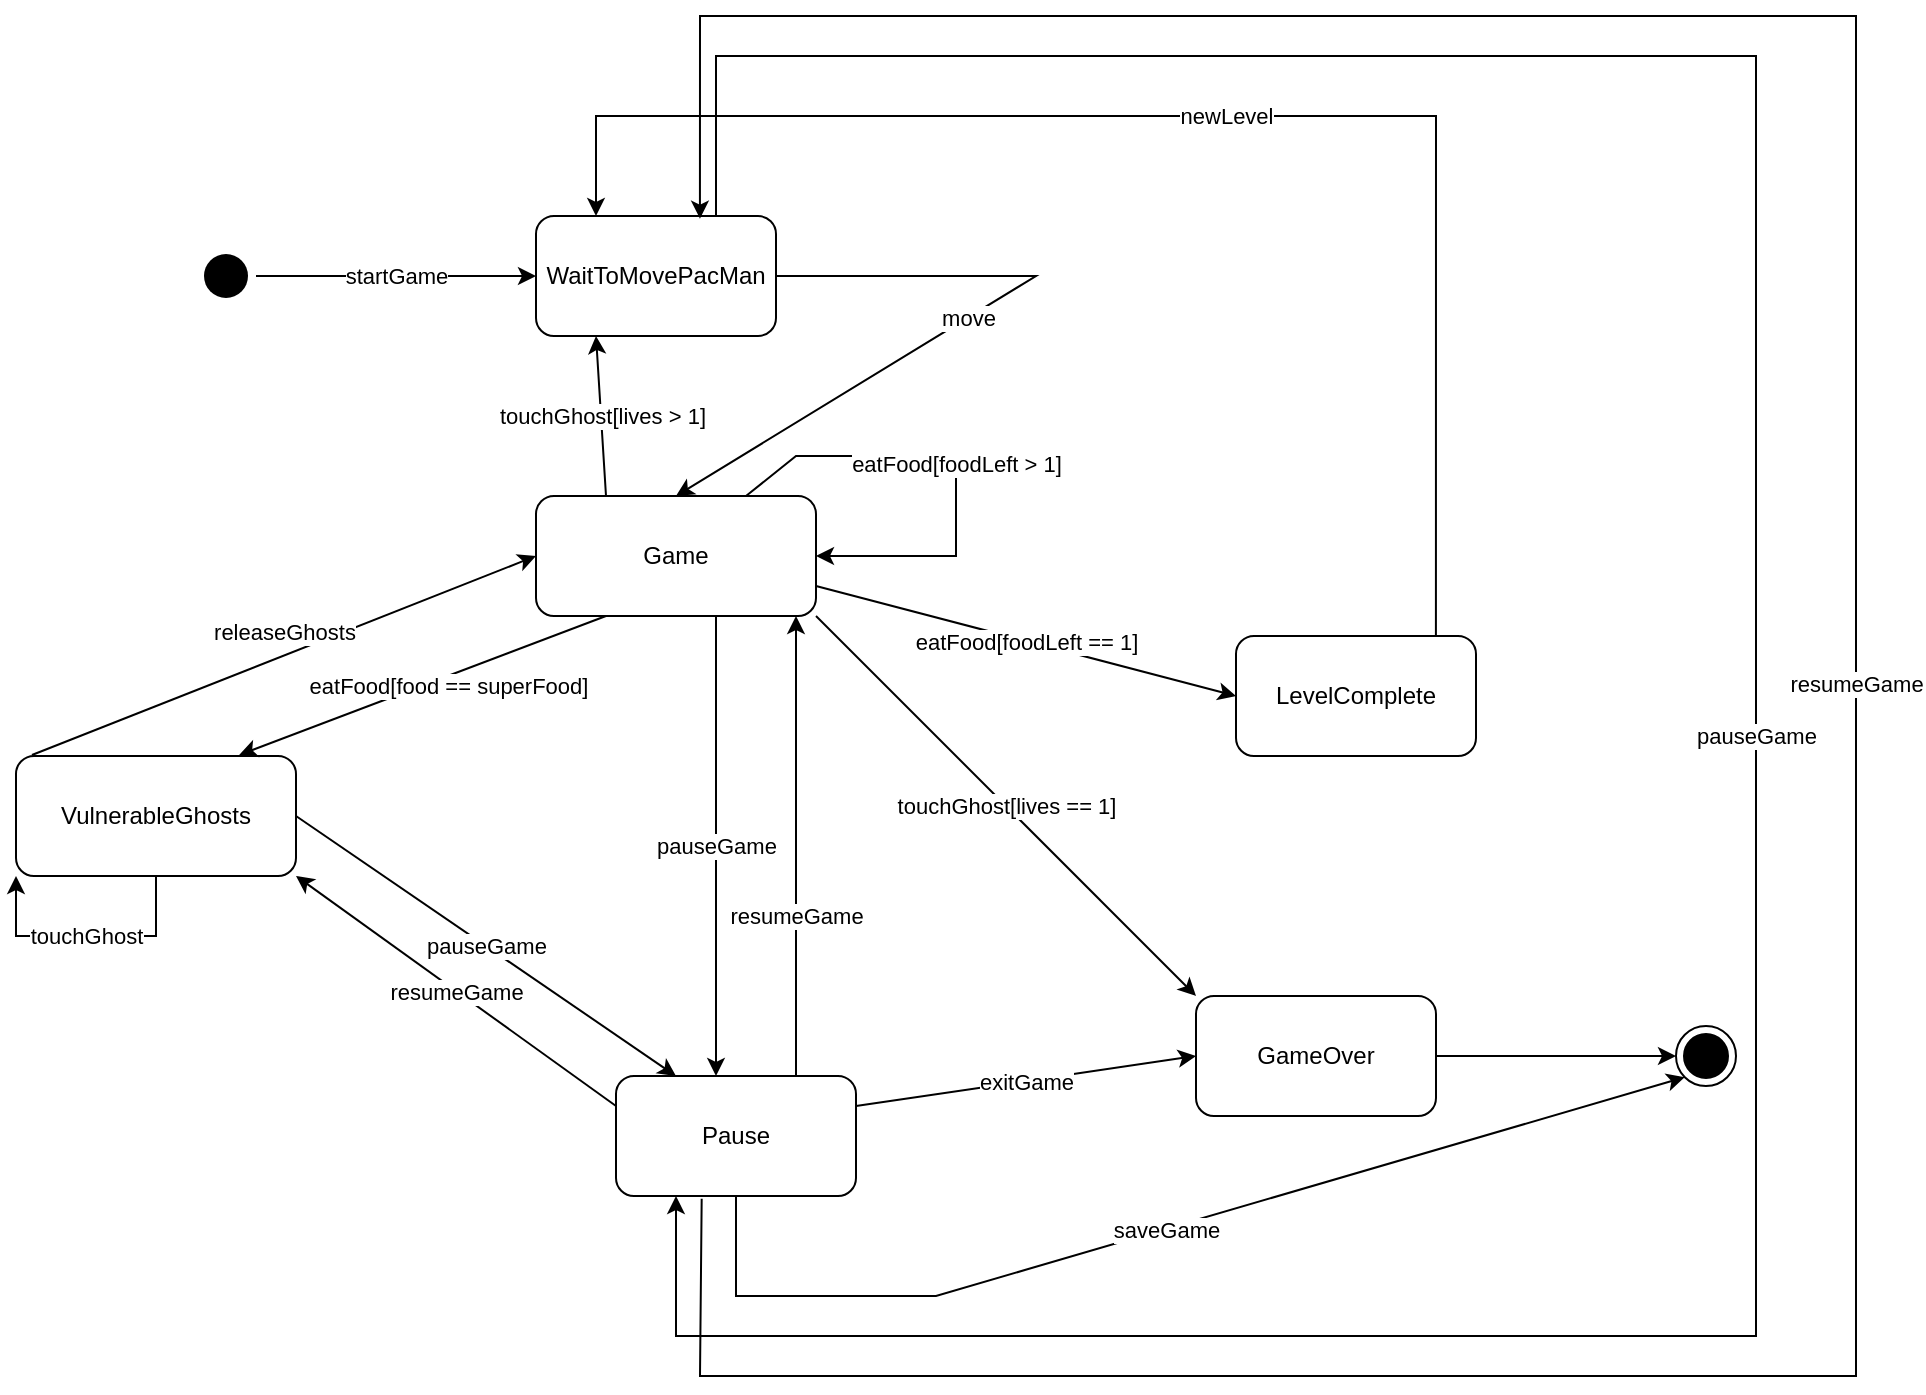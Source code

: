 <mxfile version="21.1.8" type="google">
  <diagram name="Page-1" id="58cdce13-f638-feb5-8d6f-7d28b1aa9fa0">
    <mxGraphModel grid="1" page="1" gridSize="10" guides="1" tooltips="1" connect="1" arrows="1" fold="1" pageScale="1" pageWidth="1100" pageHeight="850" background="none" math="0" shadow="0">
      <root>
        <mxCell id="0" />
        <mxCell id="1" parent="0" />
        <mxCell id="382b91b5511bd0f7-1" value="" style="ellipse;html=1;shape=startState;fillColor=#000000;strokeColor=none;rounded=1;shadow=0;comic=0;labelBackgroundColor=none;fontFamily=Verdana;fontSize=12;fontColor=#000000;align=center;direction=south;" vertex="1" parent="1">
          <mxGeometry x="420" y="135" width="30" height="30" as="geometry" />
        </mxCell>
        <mxCell id="qrFLYeF_z-qnf6U-5PKB-10" value="WaitToMovePacMan" style="rounded=1;whiteSpace=wrap;html=1;" vertex="1" parent="1">
          <mxGeometry x="590" y="120" width="120" height="60" as="geometry" />
        </mxCell>
        <mxCell id="qrFLYeF_z-qnf6U-5PKB-14" value="LevelComplete" style="rounded=1;whiteSpace=wrap;html=1;" vertex="1" parent="1">
          <mxGeometry x="940" y="330" width="120" height="60" as="geometry" />
        </mxCell>
        <mxCell id="OJHZA6s3oaMIqZyEjfoS-6" value="" style="endArrow=classic;html=1;rounded=0;exitX=0.5;exitY=0;exitDx=0;exitDy=0;entryX=0;entryY=0.5;entryDx=0;entryDy=0;" edge="1" parent="1" source="382b91b5511bd0f7-1" target="qrFLYeF_z-qnf6U-5PKB-10">
          <mxGeometry relative="1" as="geometry">
            <mxPoint x="410" y="150" as="sourcePoint" />
            <mxPoint x="940" y="40" as="targetPoint" />
          </mxGeometry>
        </mxCell>
        <mxCell id="OJHZA6s3oaMIqZyEjfoS-7" value="startGame" style="edgeLabel;resizable=0;html=1;align=center;verticalAlign=middle;" connectable="0" vertex="1" parent="OJHZA6s3oaMIqZyEjfoS-6">
          <mxGeometry relative="1" as="geometry" />
        </mxCell>
        <mxCell id="OJHZA6s3oaMIqZyEjfoS-11" value="Game" style="rounded=1;whiteSpace=wrap;html=1;" vertex="1" parent="1">
          <mxGeometry x="590" y="260" width="140" height="60" as="geometry" />
        </mxCell>
        <mxCell id="OJHZA6s3oaMIqZyEjfoS-12" value="" style="endArrow=classic;html=1;rounded=0;exitX=1;exitY=0.5;exitDx=0;exitDy=0;entryX=0.5;entryY=0;entryDx=0;entryDy=0;" edge="1" parent="1" source="qrFLYeF_z-qnf6U-5PKB-10" target="OJHZA6s3oaMIqZyEjfoS-11">
          <mxGeometry relative="1" as="geometry">
            <mxPoint x="900" y="180" as="sourcePoint" />
            <mxPoint x="940" y="40" as="targetPoint" />
            <Array as="points">
              <mxPoint x="840" y="150" />
            </Array>
          </mxGeometry>
        </mxCell>
        <mxCell id="OJHZA6s3oaMIqZyEjfoS-13" value="move" style="edgeLabel;resizable=0;html=1;align=center;verticalAlign=middle;" connectable="0" vertex="1" parent="OJHZA6s3oaMIqZyEjfoS-12">
          <mxGeometry relative="1" as="geometry" />
        </mxCell>
        <mxCell id="OJHZA6s3oaMIqZyEjfoS-27" value="" style="endArrow=classic;html=1;rounded=0;exitX=1;exitY=0.75;exitDx=0;exitDy=0;entryX=0;entryY=0.5;entryDx=0;entryDy=0;" edge="1" parent="1" source="OJHZA6s3oaMIqZyEjfoS-11" target="qrFLYeF_z-qnf6U-5PKB-14">
          <mxGeometry relative="1" as="geometry">
            <mxPoint x="720" y="150" as="sourcePoint" />
            <mxPoint x="820" y="150" as="targetPoint" />
          </mxGeometry>
        </mxCell>
        <mxCell id="OJHZA6s3oaMIqZyEjfoS-28" value="eatFood[foodLeft == 1]" style="edgeLabel;resizable=0;html=1;align=center;verticalAlign=middle;" connectable="0" vertex="1" parent="OJHZA6s3oaMIqZyEjfoS-27">
          <mxGeometry relative="1" as="geometry" />
        </mxCell>
        <mxCell id="OJHZA6s3oaMIqZyEjfoS-29" value="" style="endArrow=classic;html=1;rounded=0;exitX=0.833;exitY=0;exitDx=0;exitDy=0;exitPerimeter=0;entryX=0.25;entryY=0;entryDx=0;entryDy=0;" edge="1" parent="1" source="qrFLYeF_z-qnf6U-5PKB-14" target="qrFLYeF_z-qnf6U-5PKB-10">
          <mxGeometry relative="1" as="geometry">
            <mxPoint x="720" y="150" as="sourcePoint" />
            <mxPoint x="820" y="150" as="targetPoint" />
            <Array as="points">
              <mxPoint x="1040" y="70" />
              <mxPoint x="620" y="70" />
            </Array>
          </mxGeometry>
        </mxCell>
        <mxCell id="OJHZA6s3oaMIqZyEjfoS-30" value="newLevel" style="edgeLabel;resizable=0;html=1;align=center;verticalAlign=middle;" connectable="0" vertex="1" parent="OJHZA6s3oaMIqZyEjfoS-29">
          <mxGeometry relative="1" as="geometry" />
        </mxCell>
        <mxCell id="OJHZA6s3oaMIqZyEjfoS-31" value="Pause" style="rounded=1;whiteSpace=wrap;html=1;" vertex="1" parent="1">
          <mxGeometry x="630" y="550" width="120" height="60" as="geometry" />
        </mxCell>
        <mxCell id="OJHZA6s3oaMIqZyEjfoS-36" value="" style="endArrow=classic;html=1;rounded=0;" edge="1" parent="1">
          <mxGeometry relative="1" as="geometry">
            <mxPoint x="680" y="320" as="sourcePoint" />
            <mxPoint x="680" y="550" as="targetPoint" />
          </mxGeometry>
        </mxCell>
        <mxCell id="OJHZA6s3oaMIqZyEjfoS-37" value="pauseGame" style="edgeLabel;resizable=0;html=1;align=center;verticalAlign=middle;" connectable="0" vertex="1" parent="OJHZA6s3oaMIqZyEjfoS-36">
          <mxGeometry relative="1" as="geometry" />
        </mxCell>
        <mxCell id="OJHZA6s3oaMIqZyEjfoS-39" value="" style="endArrow=classic;html=1;rounded=0;exitX=0.75;exitY=0;exitDx=0;exitDy=0;" edge="1" parent="1" source="OJHZA6s3oaMIqZyEjfoS-31">
          <mxGeometry relative="1" as="geometry">
            <mxPoint x="720" y="270" as="sourcePoint" />
            <mxPoint x="720" y="320" as="targetPoint" />
          </mxGeometry>
        </mxCell>
        <mxCell id="OJHZA6s3oaMIqZyEjfoS-40" value="resumeGame" style="edgeLabel;resizable=0;html=1;align=center;verticalAlign=middle;" connectable="0" vertex="1" parent="OJHZA6s3oaMIqZyEjfoS-39">
          <mxGeometry relative="1" as="geometry">
            <mxPoint y="35" as="offset" />
          </mxGeometry>
        </mxCell>
        <mxCell id="OJHZA6s3oaMIqZyEjfoS-60" style="rounded=0;orthogonalLoop=1;jettySize=auto;html=1;entryX=0;entryY=0.5;entryDx=0;entryDy=0;" edge="1" parent="1" source="OJHZA6s3oaMIqZyEjfoS-50" target="OJHZA6s3oaMIqZyEjfoS-62">
          <mxGeometry relative="1" as="geometry">
            <mxPoint x="1150" y="540" as="targetPoint" />
          </mxGeometry>
        </mxCell>
        <mxCell id="OJHZA6s3oaMIqZyEjfoS-50" value="GameOver" style="rounded=1;whiteSpace=wrap;html=1;" vertex="1" parent="1">
          <mxGeometry x="920" y="510" width="120" height="60" as="geometry" />
        </mxCell>
        <mxCell id="OJHZA6s3oaMIqZyEjfoS-53" value="" style="endArrow=classic;html=1;rounded=0;exitX=1;exitY=0.25;exitDx=0;exitDy=0;entryX=0;entryY=0.5;entryDx=0;entryDy=0;" edge="1" parent="1" source="OJHZA6s3oaMIqZyEjfoS-31" target="OJHZA6s3oaMIqZyEjfoS-50">
          <mxGeometry relative="1" as="geometry">
            <mxPoint x="720" y="270" as="sourcePoint" />
            <mxPoint x="820" y="270" as="targetPoint" />
          </mxGeometry>
        </mxCell>
        <mxCell id="OJHZA6s3oaMIqZyEjfoS-54" value="exitGame" style="edgeLabel;resizable=0;html=1;align=center;verticalAlign=middle;" connectable="0" vertex="1" parent="OJHZA6s3oaMIqZyEjfoS-53">
          <mxGeometry relative="1" as="geometry" />
        </mxCell>
        <mxCell id="OJHZA6s3oaMIqZyEjfoS-55" value="" style="endArrow=classic;html=1;rounded=0;exitX=0.5;exitY=1;exitDx=0;exitDy=0;entryX=0;entryY=1;entryDx=0;entryDy=0;" edge="1" parent="1" source="OJHZA6s3oaMIqZyEjfoS-31" target="OJHZA6s3oaMIqZyEjfoS-62">
          <mxGeometry relative="1" as="geometry">
            <mxPoint x="720" y="270" as="sourcePoint" />
            <mxPoint x="820" y="270" as="targetPoint" />
            <Array as="points">
              <mxPoint x="690" y="660" />
              <mxPoint x="790" y="660" />
            </Array>
          </mxGeometry>
        </mxCell>
        <mxCell id="OJHZA6s3oaMIqZyEjfoS-56" value="saveGame" style="edgeLabel;resizable=0;html=1;align=center;verticalAlign=middle;" connectable="0" vertex="1" parent="OJHZA6s3oaMIqZyEjfoS-55">
          <mxGeometry relative="1" as="geometry" />
        </mxCell>
        <mxCell id="OJHZA6s3oaMIqZyEjfoS-62" value="" style="ellipse;html=1;shape=endState;fillColor=#000000;strokeColor=#000000;" vertex="1" parent="1">
          <mxGeometry x="1160" y="525" width="30" height="30" as="geometry" />
        </mxCell>
        <mxCell id="OJHZA6s3oaMIqZyEjfoS-63" value="" style="endArrow=classic;html=1;rounded=0;exitX=0.75;exitY=0;exitDx=0;exitDy=0;entryX=0.25;entryY=1;entryDx=0;entryDy=0;" edge="1" parent="1" source="qrFLYeF_z-qnf6U-5PKB-10" target="OJHZA6s3oaMIqZyEjfoS-31">
          <mxGeometry relative="1" as="geometry">
            <mxPoint x="720" y="290" as="sourcePoint" />
            <mxPoint x="820" y="290" as="targetPoint" />
            <Array as="points">
              <mxPoint x="680" y="40" />
              <mxPoint x="1200" y="40" />
              <mxPoint x="1200" y="680" />
              <mxPoint x="660" y="680" />
            </Array>
          </mxGeometry>
        </mxCell>
        <mxCell id="OJHZA6s3oaMIqZyEjfoS-64" value="pauseGame" style="edgeLabel;resizable=0;html=1;align=center;verticalAlign=middle;" connectable="0" vertex="1" parent="OJHZA6s3oaMIqZyEjfoS-63">
          <mxGeometry relative="1" as="geometry">
            <mxPoint y="15" as="offset" />
          </mxGeometry>
        </mxCell>
        <mxCell id="OJHZA6s3oaMIqZyEjfoS-65" value="r" style="endArrow=classic;html=1;rounded=0;exitX=0.357;exitY=1.022;exitDx=0;exitDy=0;exitPerimeter=0;entryX=0.683;entryY=0.022;entryDx=0;entryDy=0;entryPerimeter=0;" edge="1" parent="1" source="OJHZA6s3oaMIqZyEjfoS-31" target="qrFLYeF_z-qnf6U-5PKB-10">
          <mxGeometry relative="1" as="geometry">
            <mxPoint x="720" y="290" as="sourcePoint" />
            <mxPoint x="820" y="290" as="targetPoint" />
            <Array as="points">
              <mxPoint x="672" y="700" />
              <mxPoint x="1250" y="700" />
              <mxPoint x="1250" y="20" />
              <mxPoint x="672" y="20" />
            </Array>
          </mxGeometry>
        </mxCell>
        <mxCell id="OJHZA6s3oaMIqZyEjfoS-66" value="resumeGame" style="edgeLabel;resizable=0;html=1;align=center;verticalAlign=middle;" connectable="0" vertex="1" parent="OJHZA6s3oaMIqZyEjfoS-65">
          <mxGeometry relative="1" as="geometry" />
        </mxCell>
        <mxCell id="qUkG-FMzaODTVLIVySfF-1" value="" style="endArrow=classic;html=1;rounded=0;exitX=1;exitY=1;exitDx=0;exitDy=0;entryX=0;entryY=0;entryDx=0;entryDy=0;" edge="1" parent="1" source="OJHZA6s3oaMIqZyEjfoS-11" target="OJHZA6s3oaMIqZyEjfoS-50">
          <mxGeometry relative="1" as="geometry">
            <mxPoint x="900" y="360" as="sourcePoint" />
            <mxPoint x="1000" y="360" as="targetPoint" />
          </mxGeometry>
        </mxCell>
        <mxCell id="qUkG-FMzaODTVLIVySfF-2" value="touchGhost[lives == 1]" style="edgeLabel;resizable=0;html=1;align=center;verticalAlign=middle;" connectable="0" vertex="1" parent="qUkG-FMzaODTVLIVySfF-1">
          <mxGeometry relative="1" as="geometry" />
        </mxCell>
        <mxCell id="qUkG-FMzaODTVLIVySfF-3" value="" style="endArrow=classic;html=1;rounded=0;exitX=0.75;exitY=0;exitDx=0;exitDy=0;entryX=1;entryY=0.5;entryDx=0;entryDy=0;" edge="1" parent="1" source="OJHZA6s3oaMIqZyEjfoS-11" target="OJHZA6s3oaMIqZyEjfoS-11">
          <mxGeometry relative="1" as="geometry">
            <mxPoint x="900" y="370" as="sourcePoint" />
            <mxPoint x="1000" y="370" as="targetPoint" />
            <Array as="points">
              <mxPoint x="720" y="240" />
              <mxPoint x="800" y="240" />
              <mxPoint x="800" y="290" />
            </Array>
          </mxGeometry>
        </mxCell>
        <mxCell id="qUkG-FMzaODTVLIVySfF-4" value="eatFood[foodLeft &amp;gt; 1]" style="edgeLabel;resizable=0;html=1;align=center;verticalAlign=middle;" connectable="0" vertex="1" parent="qUkG-FMzaODTVLIVySfF-3">
          <mxGeometry relative="1" as="geometry" />
        </mxCell>
        <mxCell id="qUkG-FMzaODTVLIVySfF-5" value="VulnerableGhosts" style="rounded=1;whiteSpace=wrap;html=1;" vertex="1" parent="1">
          <mxGeometry x="330" y="390" width="140" height="60" as="geometry" />
        </mxCell>
        <mxCell id="qUkG-FMzaODTVLIVySfF-6" value="" style="endArrow=classic;html=1;rounded=0;exitX=0.25;exitY=1;exitDx=0;exitDy=0;entryX=0.797;entryY=-0.008;entryDx=0;entryDy=0;entryPerimeter=0;" edge="1" parent="1" source="OJHZA6s3oaMIqZyEjfoS-11" target="qUkG-FMzaODTVLIVySfF-5">
          <mxGeometry relative="1" as="geometry">
            <mxPoint x="920" y="370" as="sourcePoint" />
            <mxPoint x="1020" y="370" as="targetPoint" />
          </mxGeometry>
        </mxCell>
        <mxCell id="qUkG-FMzaODTVLIVySfF-7" value="eatFood[food == superFood]" style="edgeLabel;resizable=0;html=1;align=center;verticalAlign=middle;" connectable="0" vertex="1" parent="qUkG-FMzaODTVLIVySfF-6">
          <mxGeometry relative="1" as="geometry">
            <mxPoint x="12" as="offset" />
          </mxGeometry>
        </mxCell>
        <mxCell id="qUkG-FMzaODTVLIVySfF-8" value="" style="endArrow=classic;html=1;rounded=0;exitX=0.5;exitY=1;exitDx=0;exitDy=0;entryX=0;entryY=1;entryDx=0;entryDy=0;" edge="1" parent="1" source="qUkG-FMzaODTVLIVySfF-5" target="qUkG-FMzaODTVLIVySfF-5">
          <mxGeometry relative="1" as="geometry">
            <mxPoint x="810" y="380" as="sourcePoint" />
            <mxPoint x="910" y="380" as="targetPoint" />
            <Array as="points">
              <mxPoint x="400" y="480" />
              <mxPoint x="330" y="480" />
            </Array>
          </mxGeometry>
        </mxCell>
        <mxCell id="qUkG-FMzaODTVLIVySfF-9" value="touchGhost" style="edgeLabel;resizable=0;html=1;align=center;verticalAlign=middle;" connectable="0" vertex="1" parent="qUkG-FMzaODTVLIVySfF-8">
          <mxGeometry relative="1" as="geometry" />
        </mxCell>
        <mxCell id="qUkG-FMzaODTVLIVySfF-10" value="" style="endArrow=classic;html=1;rounded=0;exitX=0.25;exitY=0;exitDx=0;exitDy=0;entryX=0.25;entryY=1;entryDx=0;entryDy=0;" edge="1" parent="1" source="OJHZA6s3oaMIqZyEjfoS-11" target="qrFLYeF_z-qnf6U-5PKB-10">
          <mxGeometry relative="1" as="geometry">
            <mxPoint x="920" y="370" as="sourcePoint" />
            <mxPoint x="1020" y="370" as="targetPoint" />
          </mxGeometry>
        </mxCell>
        <mxCell id="qUkG-FMzaODTVLIVySfF-11" value="touchGhost[lives &amp;gt; 1]" style="edgeLabel;resizable=0;html=1;align=center;verticalAlign=middle;" connectable="0" vertex="1" parent="qUkG-FMzaODTVLIVySfF-10">
          <mxGeometry relative="1" as="geometry" />
        </mxCell>
        <mxCell id="qUkG-FMzaODTVLIVySfF-12" value="" style="endArrow=classic;html=1;rounded=0;exitX=0.057;exitY=-0.008;exitDx=0;exitDy=0;entryX=0;entryY=0.5;entryDx=0;entryDy=0;exitPerimeter=0;" edge="1" parent="1" source="qUkG-FMzaODTVLIVySfF-5" target="OJHZA6s3oaMIqZyEjfoS-11">
          <mxGeometry relative="1" as="geometry">
            <mxPoint x="920" y="370" as="sourcePoint" />
            <mxPoint x="1020" y="370" as="targetPoint" />
          </mxGeometry>
        </mxCell>
        <mxCell id="qUkG-FMzaODTVLIVySfF-13" value="releaseGhosts" style="edgeLabel;resizable=0;html=1;align=center;verticalAlign=middle;" connectable="0" vertex="1" parent="qUkG-FMzaODTVLIVySfF-12">
          <mxGeometry relative="1" as="geometry">
            <mxPoint y="-12" as="offset" />
          </mxGeometry>
        </mxCell>
        <mxCell id="NsIHRJMVGdnrO7F9jnVf-3" value="" style="endArrow=classic;html=1;rounded=0;entryX=0.25;entryY=0;entryDx=0;entryDy=0;exitX=1;exitY=0.5;exitDx=0;exitDy=0;" edge="1" parent="1" source="qUkG-FMzaODTVLIVySfF-5" target="OJHZA6s3oaMIqZyEjfoS-31">
          <mxGeometry relative="1" as="geometry">
            <mxPoint x="970" y="500" as="sourcePoint" />
            <mxPoint x="1070" y="500" as="targetPoint" />
          </mxGeometry>
        </mxCell>
        <mxCell id="NsIHRJMVGdnrO7F9jnVf-4" value="pauseGame" style="edgeLabel;resizable=0;html=1;align=center;verticalAlign=middle;" connectable="0" vertex="1" parent="NsIHRJMVGdnrO7F9jnVf-3">
          <mxGeometry relative="1" as="geometry" />
        </mxCell>
        <mxCell id="NsIHRJMVGdnrO7F9jnVf-5" value="" style="endArrow=classic;html=1;rounded=0;exitX=0;exitY=0.25;exitDx=0;exitDy=0;entryX=1;entryY=1;entryDx=0;entryDy=0;" edge="1" parent="1" source="OJHZA6s3oaMIqZyEjfoS-31" target="qUkG-FMzaODTVLIVySfF-5">
          <mxGeometry relative="1" as="geometry">
            <mxPoint x="970" y="500" as="sourcePoint" />
            <mxPoint x="1070" y="500" as="targetPoint" />
          </mxGeometry>
        </mxCell>
        <mxCell id="NsIHRJMVGdnrO7F9jnVf-6" value="resumeGame" style="edgeLabel;resizable=0;html=1;align=center;verticalAlign=middle;" connectable="0" vertex="1" parent="NsIHRJMVGdnrO7F9jnVf-5">
          <mxGeometry relative="1" as="geometry" />
        </mxCell>
      </root>
    </mxGraphModel>
  </diagram>
</mxfile>
